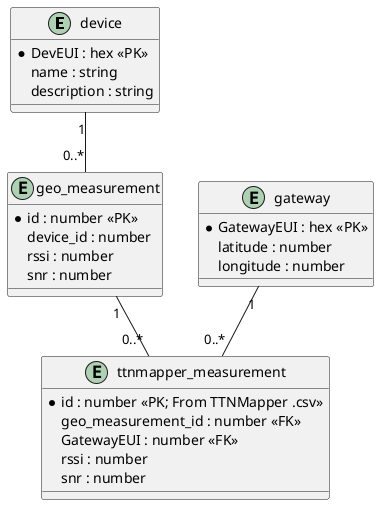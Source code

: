 @startuml LoRaWAN DB Schema
entity device {
    *DevEUI : hex <<PK>>
    name : string
    description : string
}

entity gateway {
    *GatewayEUI : hex <<PK>>
    latitude : number
    longitude : number
}

entity geo_measurement {
    *id : number <<PK>>
    device_id : number
    rssi : number
    snr : number
}

entity ttnmapper_measurement {
    *id : number <<PK; From TTNMapper .csv>>
    geo_measurement_id : number <<FK>>
    GatewayEUI : number <<FK>>
    rssi : number
    snr : number
}

gateway "1" -- "0..*" ttnmapper_measurement
geo_measurement "1" -- "0..*" ttnmapper_measurement
device "1" -- "0..*" geo_measurement
@enduml